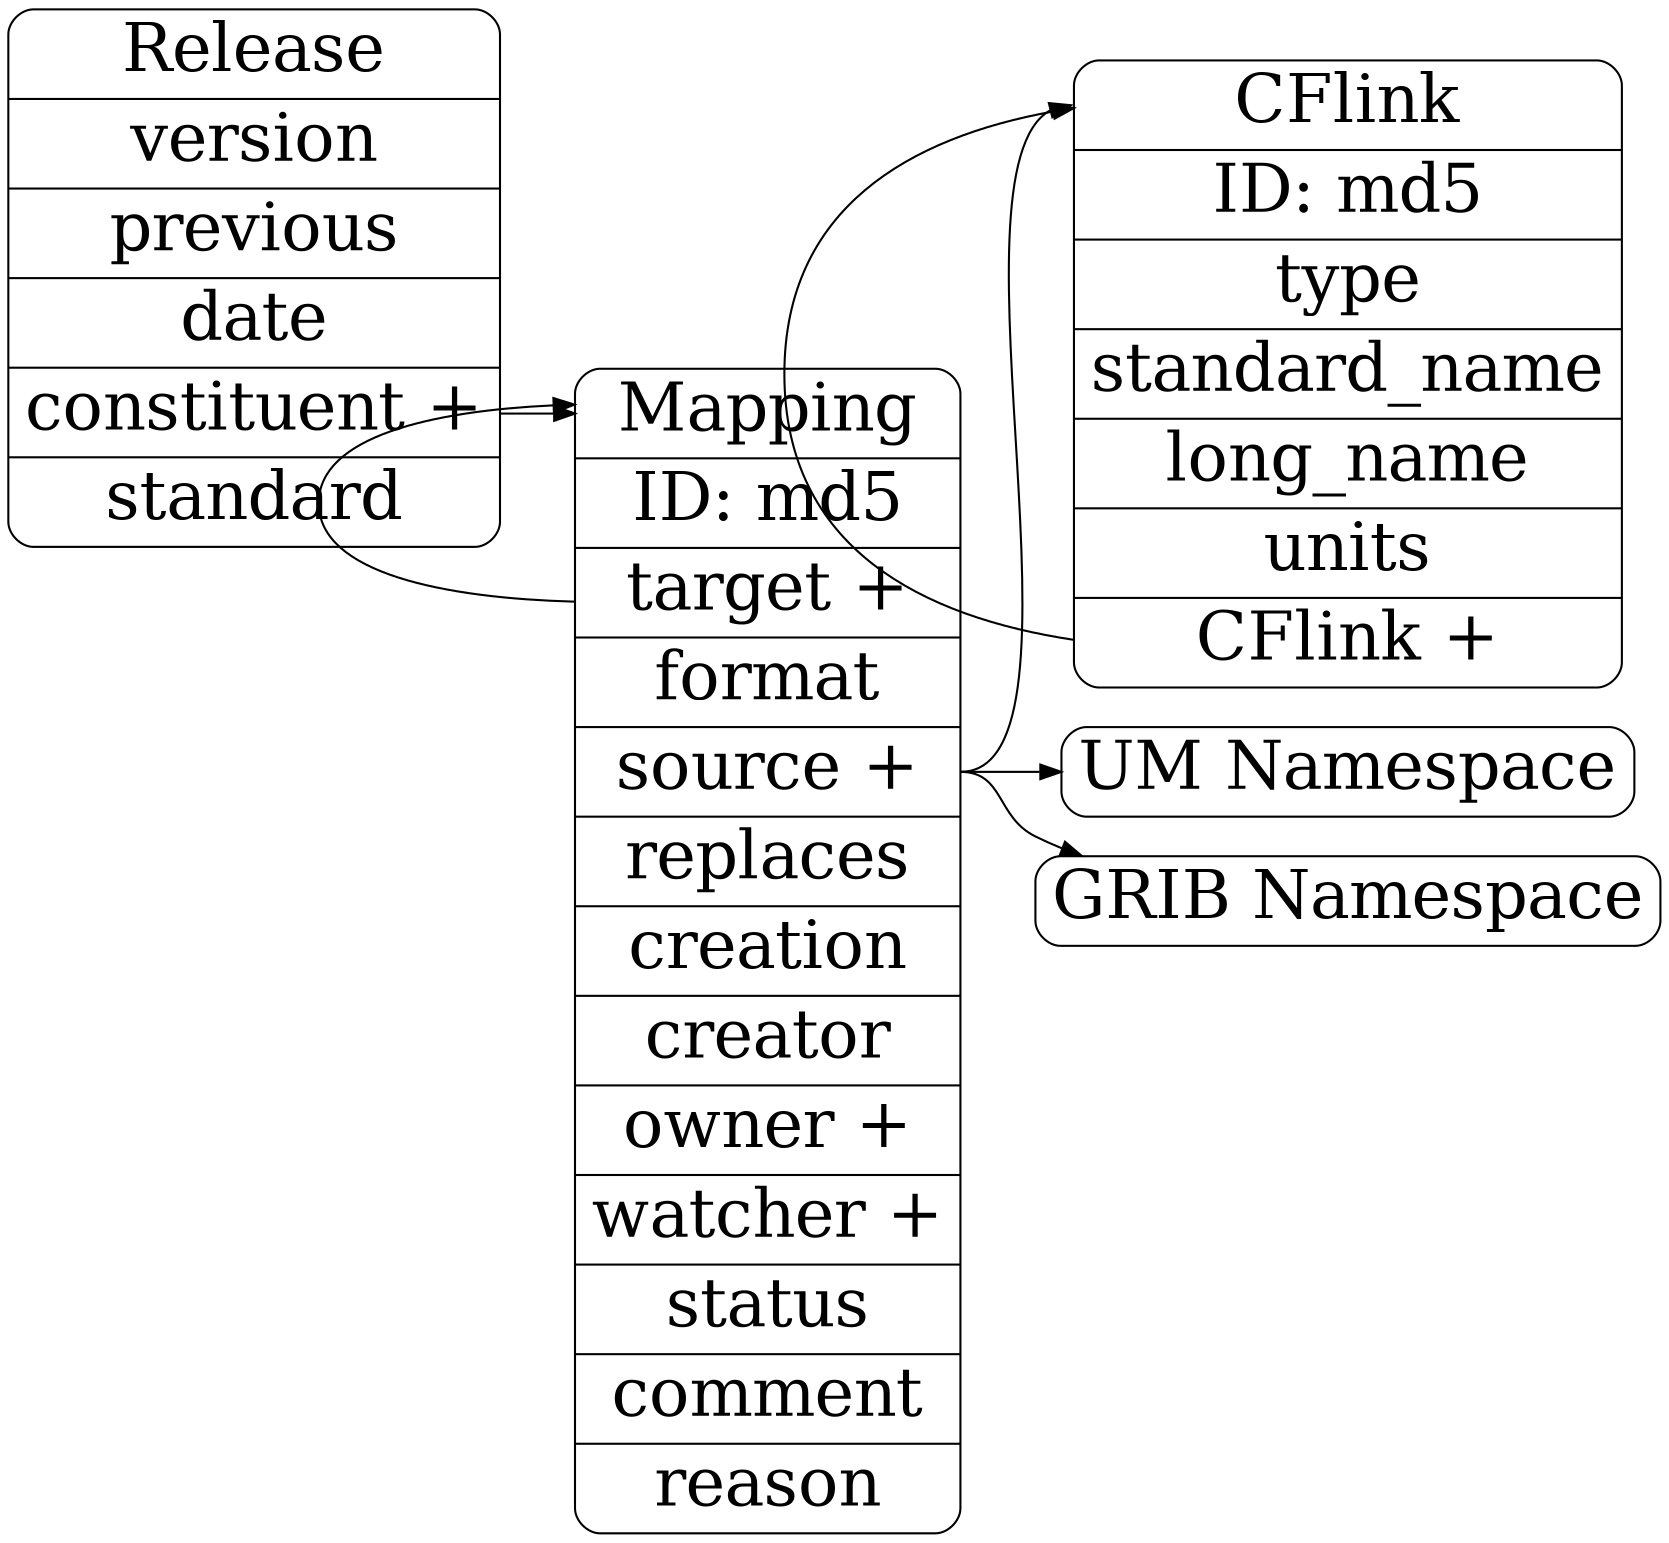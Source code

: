 digraph records {

## basic setup 

   	rankdir = LR;
        node [
        fontsize = 32,
        shape = Mrecord
        ];

        edge [
        fontsize = 24
        ];

## class definitions

   	cflink [
	label = "<title> CFlink |ID: md5 |<type>type |<sn>standard_name |<ln>long_name |<units>units|<cflink>CFlink + "
	];


	mapping [
	label = "<title> Mapping |ID: md5 |<target> target +|format |<source> source + |replaces |creation |creator |owner + |watcher + |status |comment |reason "

	];

	release [
	label = "<title> Release |version|previous|date|<con>constituent + |standard"
	];


	um [
	label = "UM Namespace"
	];

	grib [
	label = "GRIB Namespace"
	];



## relations


	release:con -> mapping:title

	mapping:source -> um

	mapping:source -> grib

	mapping:source -> cflink:title

	mapping:target -> mapping:title


	cflink:cflink -> cflink:title 

}